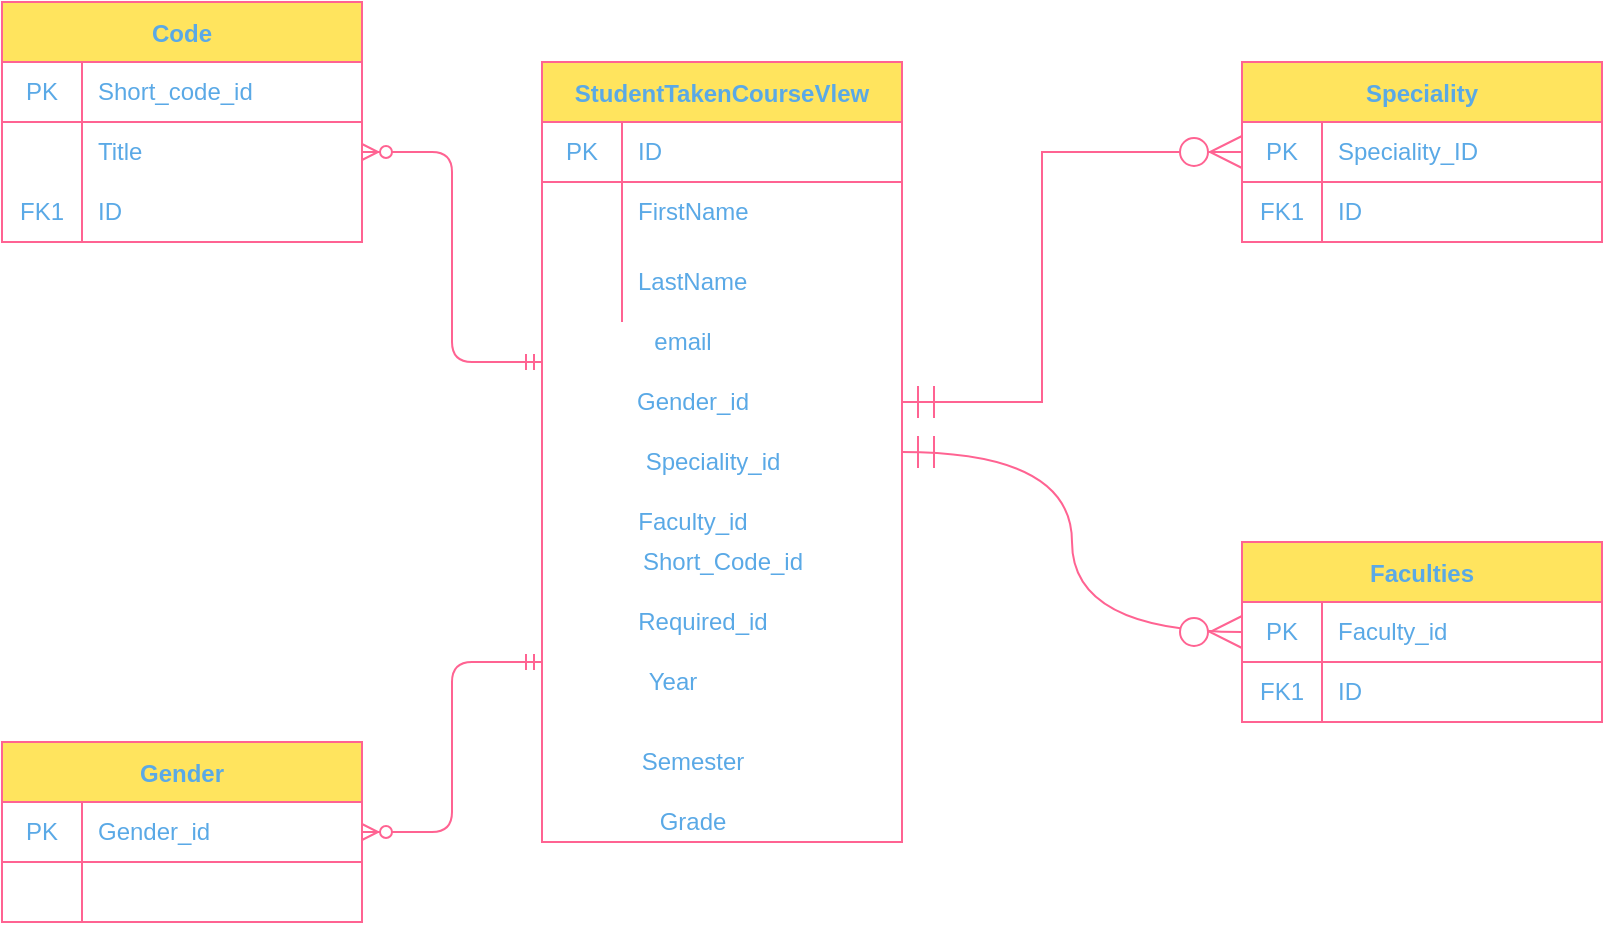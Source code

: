 <mxfile version="15.3.4" type="github">
  <diagram id="C5RBs43oDa-KdzZeNtuy" name="Page-1">
    <mxGraphModel dx="782" dy="428" grid="1" gridSize="10" guides="1" tooltips="1" connect="1" arrows="1" fold="1" page="1" pageScale="1" pageWidth="827" pageHeight="1169" math="0" shadow="0">
      <root>
        <mxCell id="WIyWlLk6GJQsqaUBKTNV-0" />
        <mxCell id="WIyWlLk6GJQsqaUBKTNV-1" parent="WIyWlLk6GJQsqaUBKTNV-0" />
        <mxCell id="9llei6PshUsQ3MBhGUWW-0" value="Code" style="shape=table;startSize=30;container=1;collapsible=0;childLayout=tableLayout;fixedRows=1;rowLines=0;fontStyle=1;align=center;pointerEvents=1;hachureGap=4;fillColor=#FFE45E;strokeColor=#FF6392;fontColor=#5AA9E6;" vertex="1" parent="WIyWlLk6GJQsqaUBKTNV-1">
          <mxGeometry x="40" y="160" width="180" height="120" as="geometry" />
        </mxCell>
        <mxCell id="9llei6PshUsQ3MBhGUWW-1" value="" style="shape=partialRectangle;html=1;whiteSpace=wrap;collapsible=0;dropTarget=0;pointerEvents=1;fillColor=none;top=0;left=0;bottom=1;right=0;points=[[0,0.5],[1,0.5]];portConstraint=eastwest;strokeColor=#FF6392;fontColor=#5AA9E6;" vertex="1" parent="9llei6PshUsQ3MBhGUWW-0">
          <mxGeometry y="30" width="180" height="30" as="geometry" />
        </mxCell>
        <mxCell id="9llei6PshUsQ3MBhGUWW-2" value="PK" style="shape=partialRectangle;html=1;whiteSpace=wrap;connectable=0;fillColor=none;top=0;left=0;bottom=0;right=0;overflow=hidden;pointerEvents=1;strokeColor=#FF6392;fontColor=#5AA9E6;" vertex="1" parent="9llei6PshUsQ3MBhGUWW-1">
          <mxGeometry width="40" height="30" as="geometry">
            <mxRectangle width="40" height="30" as="alternateBounds" />
          </mxGeometry>
        </mxCell>
        <mxCell id="9llei6PshUsQ3MBhGUWW-3" value="Short_code_id" style="shape=partialRectangle;html=1;whiteSpace=wrap;connectable=0;fillColor=none;top=0;left=0;bottom=0;right=0;align=left;spacingLeft=6;overflow=hidden;pointerEvents=1;strokeColor=#FF6392;fontColor=#5AA9E6;" vertex="1" parent="9llei6PshUsQ3MBhGUWW-1">
          <mxGeometry x="40" width="140" height="30" as="geometry">
            <mxRectangle width="140" height="30" as="alternateBounds" />
          </mxGeometry>
        </mxCell>
        <mxCell id="9llei6PshUsQ3MBhGUWW-7" value="" style="shape=partialRectangle;html=1;whiteSpace=wrap;collapsible=0;dropTarget=0;pointerEvents=1;fillColor=none;top=0;left=0;bottom=0;right=0;points=[[0,0.5],[1,0.5]];portConstraint=eastwest;strokeColor=#FF6392;fontColor=#5AA9E6;" vertex="1" parent="9llei6PshUsQ3MBhGUWW-0">
          <mxGeometry y="60" width="180" height="30" as="geometry" />
        </mxCell>
        <mxCell id="9llei6PshUsQ3MBhGUWW-8" value="" style="shape=partialRectangle;html=1;whiteSpace=wrap;connectable=0;fillColor=none;top=0;left=0;bottom=0;right=0;overflow=hidden;pointerEvents=1;strokeColor=#FF6392;fontColor=#5AA9E6;" vertex="1" parent="9llei6PshUsQ3MBhGUWW-7">
          <mxGeometry width="40" height="30" as="geometry">
            <mxRectangle width="40" height="30" as="alternateBounds" />
          </mxGeometry>
        </mxCell>
        <mxCell id="9llei6PshUsQ3MBhGUWW-9" value="Title" style="shape=partialRectangle;html=1;whiteSpace=wrap;connectable=0;fillColor=none;top=0;left=0;bottom=0;right=0;align=left;spacingLeft=6;overflow=hidden;pointerEvents=1;strokeColor=#FF6392;fontColor=#5AA9E6;" vertex="1" parent="9llei6PshUsQ3MBhGUWW-7">
          <mxGeometry x="40" width="140" height="30" as="geometry">
            <mxRectangle width="140" height="30" as="alternateBounds" />
          </mxGeometry>
        </mxCell>
        <mxCell id="9llei6PshUsQ3MBhGUWW-4" value="" style="shape=partialRectangle;html=1;whiteSpace=wrap;collapsible=0;dropTarget=0;pointerEvents=1;fillColor=none;top=0;left=0;bottom=0;right=0;points=[[0,0.5],[1,0.5]];portConstraint=eastwest;strokeColor=#FF6392;fontColor=#5AA9E6;" vertex="1" parent="9llei6PshUsQ3MBhGUWW-0">
          <mxGeometry y="90" width="180" height="30" as="geometry" />
        </mxCell>
        <mxCell id="9llei6PshUsQ3MBhGUWW-5" value="FK1" style="shape=partialRectangle;html=1;whiteSpace=wrap;connectable=0;fillColor=none;top=0;left=0;bottom=0;right=0;overflow=hidden;pointerEvents=1;strokeColor=#FF6392;fontColor=#5AA9E6;" vertex="1" parent="9llei6PshUsQ3MBhGUWW-4">
          <mxGeometry width="40" height="30" as="geometry">
            <mxRectangle width="40" height="30" as="alternateBounds" />
          </mxGeometry>
        </mxCell>
        <mxCell id="9llei6PshUsQ3MBhGUWW-6" value="ID" style="shape=partialRectangle;html=1;whiteSpace=wrap;connectable=0;fillColor=none;top=0;left=0;bottom=0;right=0;align=left;spacingLeft=6;overflow=hidden;pointerEvents=1;strokeColor=#FF6392;fontColor=#5AA9E6;" vertex="1" parent="9llei6PshUsQ3MBhGUWW-4">
          <mxGeometry x="40" width="140" height="30" as="geometry">
            <mxRectangle width="140" height="30" as="alternateBounds" />
          </mxGeometry>
        </mxCell>
        <mxCell id="9llei6PshUsQ3MBhGUWW-10" value="StudentTakenCourseVlew" style="shape=table;startSize=30;container=1;collapsible=0;childLayout=tableLayout;fixedRows=1;rowLines=0;fontStyle=1;align=center;pointerEvents=1;hachureGap=4;fillColor=#FFE45E;strokeColor=#FF6392;fontColor=#5AA9E6;" vertex="1" parent="WIyWlLk6GJQsqaUBKTNV-1">
          <mxGeometry x="310" y="190" width="180" height="390" as="geometry" />
        </mxCell>
        <mxCell id="9llei6PshUsQ3MBhGUWW-11" value="" style="shape=partialRectangle;html=1;whiteSpace=wrap;collapsible=0;dropTarget=0;pointerEvents=1;fillColor=none;top=0;left=0;bottom=1;right=0;points=[[0,0.5],[1,0.5]];portConstraint=eastwest;strokeColor=#FF6392;fontColor=#5AA9E6;" vertex="1" parent="9llei6PshUsQ3MBhGUWW-10">
          <mxGeometry y="30" width="180" height="30" as="geometry" />
        </mxCell>
        <mxCell id="9llei6PshUsQ3MBhGUWW-12" value="PK" style="shape=partialRectangle;html=1;whiteSpace=wrap;connectable=0;fillColor=none;top=0;left=0;bottom=0;right=0;overflow=hidden;pointerEvents=1;strokeColor=#FF6392;fontColor=#5AA9E6;" vertex="1" parent="9llei6PshUsQ3MBhGUWW-11">
          <mxGeometry width="40" height="30" as="geometry">
            <mxRectangle width="40" height="30" as="alternateBounds" />
          </mxGeometry>
        </mxCell>
        <mxCell id="9llei6PshUsQ3MBhGUWW-13" value="ID" style="shape=partialRectangle;html=1;whiteSpace=wrap;connectable=0;fillColor=none;top=0;left=0;bottom=0;right=0;align=left;spacingLeft=6;overflow=hidden;pointerEvents=1;strokeColor=#FF6392;fontColor=#5AA9E6;" vertex="1" parent="9llei6PshUsQ3MBhGUWW-11">
          <mxGeometry x="40" width="140" height="30" as="geometry">
            <mxRectangle width="140" height="30" as="alternateBounds" />
          </mxGeometry>
        </mxCell>
        <mxCell id="9llei6PshUsQ3MBhGUWW-14" value="" style="shape=partialRectangle;html=1;whiteSpace=wrap;collapsible=0;dropTarget=0;pointerEvents=1;fillColor=none;top=0;left=0;bottom=0;right=0;points=[[0,0.5],[1,0.5]];portConstraint=eastwest;strokeColor=#FF6392;fontColor=#5AA9E6;" vertex="1" parent="9llei6PshUsQ3MBhGUWW-10">
          <mxGeometry y="60" width="180" height="30" as="geometry" />
        </mxCell>
        <mxCell id="9llei6PshUsQ3MBhGUWW-15" value="" style="shape=partialRectangle;html=1;whiteSpace=wrap;connectable=0;fillColor=none;top=0;left=0;bottom=0;right=0;overflow=hidden;pointerEvents=1;strokeColor=#FF6392;fontColor=#5AA9E6;" vertex="1" parent="9llei6PshUsQ3MBhGUWW-14">
          <mxGeometry width="40" height="30" as="geometry">
            <mxRectangle width="40" height="30" as="alternateBounds" />
          </mxGeometry>
        </mxCell>
        <mxCell id="9llei6PshUsQ3MBhGUWW-16" value="FirstName" style="shape=partialRectangle;html=1;whiteSpace=wrap;connectable=0;fillColor=none;top=0;left=0;bottom=0;right=0;align=left;spacingLeft=6;overflow=hidden;pointerEvents=1;strokeColor=#FF6392;fontColor=#5AA9E6;" vertex="1" parent="9llei6PshUsQ3MBhGUWW-14">
          <mxGeometry x="40" width="140" height="30" as="geometry">
            <mxRectangle width="140" height="30" as="alternateBounds" />
          </mxGeometry>
        </mxCell>
        <mxCell id="9llei6PshUsQ3MBhGUWW-17" value="" style="shape=partialRectangle;html=1;whiteSpace=wrap;collapsible=0;dropTarget=0;pointerEvents=1;fillColor=none;top=0;left=0;bottom=0;right=0;points=[[0,0.5],[1,0.5]];portConstraint=eastwest;strokeColor=#FF6392;fontColor=#5AA9E6;" vertex="1" parent="9llei6PshUsQ3MBhGUWW-10">
          <mxGeometry y="90" width="180" height="40" as="geometry" />
        </mxCell>
        <mxCell id="9llei6PshUsQ3MBhGUWW-18" value="" style="shape=partialRectangle;html=1;whiteSpace=wrap;connectable=0;fillColor=none;top=0;left=0;bottom=0;right=0;overflow=hidden;pointerEvents=1;strokeColor=#FF6392;fontColor=#5AA9E6;" vertex="1" parent="9llei6PshUsQ3MBhGUWW-17">
          <mxGeometry width="40" height="40" as="geometry">
            <mxRectangle width="40" height="40" as="alternateBounds" />
          </mxGeometry>
        </mxCell>
        <mxCell id="9llei6PshUsQ3MBhGUWW-19" value="LastName" style="shape=partialRectangle;html=1;whiteSpace=wrap;connectable=0;fillColor=none;top=0;left=0;bottom=0;right=0;align=left;spacingLeft=6;overflow=hidden;pointerEvents=1;strokeColor=#FF6392;fontColor=#5AA9E6;" vertex="1" parent="9llei6PshUsQ3MBhGUWW-17">
          <mxGeometry x="40" width="140" height="40" as="geometry">
            <mxRectangle width="140" height="40" as="alternateBounds" />
          </mxGeometry>
        </mxCell>
        <mxCell id="9llei6PshUsQ3MBhGUWW-20" value="email" style="text;html=1;align=center;verticalAlign=middle;resizable=0;points=[];autosize=1;strokeColor=none;fillColor=none;fontColor=#5AA9E6;" vertex="1" parent="WIyWlLk6GJQsqaUBKTNV-1">
          <mxGeometry x="360" y="320" width="40" height="20" as="geometry" />
        </mxCell>
        <mxCell id="9llei6PshUsQ3MBhGUWW-21" value="Gender_id" style="text;html=1;align=center;verticalAlign=middle;resizable=0;points=[];autosize=1;strokeColor=none;fillColor=none;fontColor=#5AA9E6;" vertex="1" parent="WIyWlLk6GJQsqaUBKTNV-1">
          <mxGeometry x="350" y="350" width="70" height="20" as="geometry" />
        </mxCell>
        <mxCell id="9llei6PshUsQ3MBhGUWW-22" value="Speciality_id" style="text;html=1;align=center;verticalAlign=middle;resizable=0;points=[];autosize=1;strokeColor=none;fillColor=none;fontColor=#5AA9E6;" vertex="1" parent="WIyWlLk6GJQsqaUBKTNV-1">
          <mxGeometry x="355" y="380" width="80" height="20" as="geometry" />
        </mxCell>
        <mxCell id="9llei6PshUsQ3MBhGUWW-23" value="Faculty_id" style="text;html=1;align=center;verticalAlign=middle;resizable=0;points=[];autosize=1;strokeColor=none;fillColor=none;fontColor=#5AA9E6;" vertex="1" parent="WIyWlLk6GJQsqaUBKTNV-1">
          <mxGeometry x="350" y="410" width="70" height="20" as="geometry" />
        </mxCell>
        <mxCell id="9llei6PshUsQ3MBhGUWW-24" value="Short_Code_id" style="text;html=1;align=center;verticalAlign=middle;resizable=0;points=[];autosize=1;strokeColor=none;fillColor=none;fontColor=#5AA9E6;" vertex="1" parent="WIyWlLk6GJQsqaUBKTNV-1">
          <mxGeometry x="350" y="430" width="100" height="20" as="geometry" />
        </mxCell>
        <mxCell id="9llei6PshUsQ3MBhGUWW-25" value="Required_id" style="text;html=1;align=center;verticalAlign=middle;resizable=0;points=[];autosize=1;strokeColor=none;fillColor=none;fontColor=#5AA9E6;" vertex="1" parent="WIyWlLk6GJQsqaUBKTNV-1">
          <mxGeometry x="350" y="460" width="80" height="20" as="geometry" />
        </mxCell>
        <mxCell id="9llei6PshUsQ3MBhGUWW-27" value="Year" style="text;html=1;align=center;verticalAlign=middle;resizable=0;points=[];autosize=1;strokeColor=none;fillColor=none;fontColor=#5AA9E6;" vertex="1" parent="WIyWlLk6GJQsqaUBKTNV-1">
          <mxGeometry x="355" y="490" width="40" height="20" as="geometry" />
        </mxCell>
        <mxCell id="9llei6PshUsQ3MBhGUWW-28" value="Semester" style="text;html=1;align=center;verticalAlign=middle;resizable=0;points=[];autosize=1;strokeColor=none;fillColor=none;fontColor=#5AA9E6;" vertex="1" parent="WIyWlLk6GJQsqaUBKTNV-1">
          <mxGeometry x="350" y="530" width="70" height="20" as="geometry" />
        </mxCell>
        <mxCell id="9llei6PshUsQ3MBhGUWW-29" value="Grade" style="text;html=1;align=center;verticalAlign=middle;resizable=0;points=[];autosize=1;strokeColor=none;fillColor=none;fontColor=#5AA9E6;" vertex="1" parent="WIyWlLk6GJQsqaUBKTNV-1">
          <mxGeometry x="360" y="560" width="50" height="20" as="geometry" />
        </mxCell>
        <mxCell id="9llei6PshUsQ3MBhGUWW-30" value="Faculties" style="shape=table;startSize=30;container=1;collapsible=0;childLayout=tableLayout;fixedRows=1;rowLines=0;fontStyle=1;align=center;pointerEvents=1;hachureGap=4;fillColor=#FFE45E;strokeColor=#FF6392;fontColor=#5AA9E6;" vertex="1" parent="WIyWlLk6GJQsqaUBKTNV-1">
          <mxGeometry x="660" y="430" width="180" height="90" as="geometry" />
        </mxCell>
        <mxCell id="9llei6PshUsQ3MBhGUWW-31" value="" style="shape=partialRectangle;html=1;whiteSpace=wrap;collapsible=0;dropTarget=0;pointerEvents=1;fillColor=none;top=0;left=0;bottom=1;right=0;points=[[0,0.5],[1,0.5]];portConstraint=eastwest;strokeColor=#FF6392;fontColor=#5AA9E6;" vertex="1" parent="9llei6PshUsQ3MBhGUWW-30">
          <mxGeometry y="30" width="180" height="30" as="geometry" />
        </mxCell>
        <mxCell id="9llei6PshUsQ3MBhGUWW-32" value="PK" style="shape=partialRectangle;html=1;whiteSpace=wrap;connectable=0;fillColor=none;top=0;left=0;bottom=0;right=0;overflow=hidden;pointerEvents=1;strokeColor=#FF6392;fontColor=#5AA9E6;" vertex="1" parent="9llei6PshUsQ3MBhGUWW-31">
          <mxGeometry width="40" height="30" as="geometry">
            <mxRectangle width="40" height="30" as="alternateBounds" />
          </mxGeometry>
        </mxCell>
        <mxCell id="9llei6PshUsQ3MBhGUWW-33" value="Faculty_id" style="shape=partialRectangle;html=1;whiteSpace=wrap;connectable=0;fillColor=none;top=0;left=0;bottom=0;right=0;align=left;spacingLeft=6;overflow=hidden;pointerEvents=1;strokeColor=#FF6392;fontColor=#5AA9E6;" vertex="1" parent="9llei6PshUsQ3MBhGUWW-31">
          <mxGeometry x="40" width="140" height="30" as="geometry">
            <mxRectangle width="140" height="30" as="alternateBounds" />
          </mxGeometry>
        </mxCell>
        <mxCell id="9llei6PshUsQ3MBhGUWW-34" value="" style="shape=partialRectangle;html=1;whiteSpace=wrap;collapsible=0;dropTarget=0;pointerEvents=1;fillColor=none;top=0;left=0;bottom=0;right=0;points=[[0,0.5],[1,0.5]];portConstraint=eastwest;strokeColor=#FF6392;fontColor=#5AA9E6;" vertex="1" parent="9llei6PshUsQ3MBhGUWW-30">
          <mxGeometry y="60" width="180" height="30" as="geometry" />
        </mxCell>
        <mxCell id="9llei6PshUsQ3MBhGUWW-35" value="FK1" style="shape=partialRectangle;html=1;whiteSpace=wrap;connectable=0;fillColor=none;top=0;left=0;bottom=0;right=0;overflow=hidden;pointerEvents=1;strokeColor=#FF6392;fontColor=#5AA9E6;" vertex="1" parent="9llei6PshUsQ3MBhGUWW-34">
          <mxGeometry width="40" height="30" as="geometry">
            <mxRectangle width="40" height="30" as="alternateBounds" />
          </mxGeometry>
        </mxCell>
        <mxCell id="9llei6PshUsQ3MBhGUWW-36" value="ID" style="shape=partialRectangle;html=1;whiteSpace=wrap;connectable=0;fillColor=none;top=0;left=0;bottom=0;right=0;align=left;spacingLeft=6;overflow=hidden;pointerEvents=1;strokeColor=#FF6392;fontColor=#5AA9E6;" vertex="1" parent="9llei6PshUsQ3MBhGUWW-34">
          <mxGeometry x="40" width="140" height="30" as="geometry">
            <mxRectangle width="140" height="30" as="alternateBounds" />
          </mxGeometry>
        </mxCell>
        <mxCell id="9llei6PshUsQ3MBhGUWW-40" value="Speciality" style="shape=table;startSize=30;container=1;collapsible=0;childLayout=tableLayout;fixedRows=1;rowLines=0;fontStyle=1;align=center;pointerEvents=1;hachureGap=4;fillColor=#FFE45E;strokeColor=#FF6392;fontColor=#5AA9E6;" vertex="1" parent="WIyWlLk6GJQsqaUBKTNV-1">
          <mxGeometry x="660" y="190" width="180" height="90" as="geometry" />
        </mxCell>
        <mxCell id="9llei6PshUsQ3MBhGUWW-41" value="" style="shape=partialRectangle;html=1;whiteSpace=wrap;collapsible=0;dropTarget=0;pointerEvents=1;fillColor=none;top=0;left=0;bottom=1;right=0;points=[[0,0.5],[1,0.5]];portConstraint=eastwest;strokeColor=#FF6392;fontColor=#5AA9E6;" vertex="1" parent="9llei6PshUsQ3MBhGUWW-40">
          <mxGeometry y="30" width="180" height="30" as="geometry" />
        </mxCell>
        <mxCell id="9llei6PshUsQ3MBhGUWW-42" value="PK" style="shape=partialRectangle;html=1;whiteSpace=wrap;connectable=0;fillColor=none;top=0;left=0;bottom=0;right=0;overflow=hidden;pointerEvents=1;strokeColor=#FF6392;fontColor=#5AA9E6;" vertex="1" parent="9llei6PshUsQ3MBhGUWW-41">
          <mxGeometry width="40" height="30" as="geometry">
            <mxRectangle width="40" height="30" as="alternateBounds" />
          </mxGeometry>
        </mxCell>
        <mxCell id="9llei6PshUsQ3MBhGUWW-43" value="Speciality_ID" style="shape=partialRectangle;html=1;whiteSpace=wrap;connectable=0;fillColor=none;top=0;left=0;bottom=0;right=0;align=left;spacingLeft=6;overflow=hidden;pointerEvents=1;strokeColor=#FF6392;fontColor=#5AA9E6;" vertex="1" parent="9llei6PshUsQ3MBhGUWW-41">
          <mxGeometry x="40" width="140" height="30" as="geometry">
            <mxRectangle width="140" height="30" as="alternateBounds" />
          </mxGeometry>
        </mxCell>
        <mxCell id="9llei6PshUsQ3MBhGUWW-44" value="" style="shape=partialRectangle;html=1;whiteSpace=wrap;collapsible=0;dropTarget=0;pointerEvents=1;fillColor=none;top=0;left=0;bottom=0;right=0;points=[[0,0.5],[1,0.5]];portConstraint=eastwest;strokeColor=#FF6392;fontColor=#5AA9E6;" vertex="1" parent="9llei6PshUsQ3MBhGUWW-40">
          <mxGeometry y="60" width="180" height="30" as="geometry" />
        </mxCell>
        <mxCell id="9llei6PshUsQ3MBhGUWW-45" value="FK1" style="shape=partialRectangle;html=1;whiteSpace=wrap;connectable=0;fillColor=none;top=0;left=0;bottom=0;right=0;overflow=hidden;pointerEvents=1;strokeColor=#FF6392;fontColor=#5AA9E6;" vertex="1" parent="9llei6PshUsQ3MBhGUWW-44">
          <mxGeometry width="40" height="30" as="geometry">
            <mxRectangle width="40" height="30" as="alternateBounds" />
          </mxGeometry>
        </mxCell>
        <mxCell id="9llei6PshUsQ3MBhGUWW-46" value="ID" style="shape=partialRectangle;html=1;whiteSpace=wrap;connectable=0;fillColor=none;top=0;left=0;bottom=0;right=0;align=left;spacingLeft=6;overflow=hidden;pointerEvents=1;strokeColor=#FF6392;fontColor=#5AA9E6;" vertex="1" parent="9llei6PshUsQ3MBhGUWW-44">
          <mxGeometry x="40" width="140" height="30" as="geometry">
            <mxRectangle width="140" height="30" as="alternateBounds" />
          </mxGeometry>
        </mxCell>
        <mxCell id="9llei6PshUsQ3MBhGUWW-51" value="Gender" style="shape=table;startSize=30;container=1;collapsible=0;childLayout=tableLayout;fixedRows=1;rowLines=0;fontStyle=1;align=center;pointerEvents=1;hachureGap=4;fillColor=#FFE45E;strokeColor=#FF6392;fontColor=#5AA9E6;" vertex="1" parent="WIyWlLk6GJQsqaUBKTNV-1">
          <mxGeometry x="40" y="530" width="180" height="90" as="geometry" />
        </mxCell>
        <mxCell id="9llei6PshUsQ3MBhGUWW-52" value="" style="shape=partialRectangle;html=1;whiteSpace=wrap;collapsible=0;dropTarget=0;pointerEvents=1;fillColor=none;top=0;left=0;bottom=1;right=0;points=[[0,0.5],[1,0.5]];portConstraint=eastwest;strokeColor=#FF6392;fontColor=#5AA9E6;" vertex="1" parent="9llei6PshUsQ3MBhGUWW-51">
          <mxGeometry y="30" width="180" height="30" as="geometry" />
        </mxCell>
        <mxCell id="9llei6PshUsQ3MBhGUWW-53" value="PK" style="shape=partialRectangle;html=1;whiteSpace=wrap;connectable=0;fillColor=none;top=0;left=0;bottom=0;right=0;overflow=hidden;pointerEvents=1;strokeColor=#FF6392;fontColor=#5AA9E6;" vertex="1" parent="9llei6PshUsQ3MBhGUWW-52">
          <mxGeometry width="40" height="30" as="geometry">
            <mxRectangle width="40" height="30" as="alternateBounds" />
          </mxGeometry>
        </mxCell>
        <mxCell id="9llei6PshUsQ3MBhGUWW-54" value="Gender_id" style="shape=partialRectangle;html=1;whiteSpace=wrap;connectable=0;fillColor=none;top=0;left=0;bottom=0;right=0;align=left;spacingLeft=6;overflow=hidden;pointerEvents=1;strokeColor=#FF6392;fontColor=#5AA9E6;" vertex="1" parent="9llei6PshUsQ3MBhGUWW-52">
          <mxGeometry x="40" width="140" height="30" as="geometry">
            <mxRectangle width="140" height="30" as="alternateBounds" />
          </mxGeometry>
        </mxCell>
        <mxCell id="9llei6PshUsQ3MBhGUWW-55" value="" style="shape=partialRectangle;html=1;whiteSpace=wrap;collapsible=0;dropTarget=0;pointerEvents=1;fillColor=none;top=0;left=0;bottom=0;right=0;points=[[0,0.5],[1,0.5]];portConstraint=eastwest;strokeColor=#FF6392;fontColor=#5AA9E6;" vertex="1" parent="9llei6PshUsQ3MBhGUWW-51">
          <mxGeometry y="60" width="180" height="30" as="geometry" />
        </mxCell>
        <mxCell id="9llei6PshUsQ3MBhGUWW-56" value="" style="shape=partialRectangle;html=1;whiteSpace=wrap;connectable=0;fillColor=none;top=0;left=0;bottom=0;right=0;overflow=hidden;pointerEvents=1;strokeColor=#FF6392;fontColor=#5AA9E6;" vertex="1" parent="9llei6PshUsQ3MBhGUWW-55">
          <mxGeometry width="40" height="30" as="geometry">
            <mxRectangle width="40" height="30" as="alternateBounds" />
          </mxGeometry>
        </mxCell>
        <mxCell id="9llei6PshUsQ3MBhGUWW-57" value="" style="shape=partialRectangle;html=1;whiteSpace=wrap;connectable=0;fillColor=none;top=0;left=0;bottom=0;right=0;align=left;spacingLeft=6;overflow=hidden;pointerEvents=1;strokeColor=#FF6392;fontColor=#5AA9E6;" vertex="1" parent="9llei6PshUsQ3MBhGUWW-55">
          <mxGeometry x="40" width="140" height="30" as="geometry">
            <mxRectangle width="140" height="30" as="alternateBounds" />
          </mxGeometry>
        </mxCell>
        <mxCell id="9llei6PshUsQ3MBhGUWW-61" style="edgeStyle=orthogonalEdgeStyle;rounded=0;orthogonalLoop=1;jettySize=auto;html=1;exitX=0;exitY=0.5;exitDx=0;exitDy=0;endArrow=ERmandOne;startSize=14;endSize=14;sourcePerimeterSpacing=8;targetPerimeterSpacing=8;startArrow=ERzeroToMany;startFill=1;endFill=0;strokeColor=#FF6392;fontColor=#5AA9E6;elbow=vertical;" edge="1" parent="WIyWlLk6GJQsqaUBKTNV-1" source="9llei6PshUsQ3MBhGUWW-41">
          <mxGeometry relative="1" as="geometry">
            <mxPoint x="490" y="360" as="targetPoint" />
            <Array as="points">
              <mxPoint x="560" y="235" />
              <mxPoint x="560" y="360" />
            </Array>
          </mxGeometry>
        </mxCell>
        <mxCell id="9llei6PshUsQ3MBhGUWW-62" style="edgeStyle=orthogonalEdgeStyle;curved=1;rounded=1;sketch=0;orthogonalLoop=1;jettySize=auto;html=1;exitX=0;exitY=0.5;exitDx=0;exitDy=0;entryX=1;entryY=0.5;entryDx=0;entryDy=0;fontColor=#5AA9E6;endArrow=ERmandOne;startSize=14;endSize=14;sourcePerimeterSpacing=8;targetPerimeterSpacing=8;strokeColor=#FF6392;fillColor=#FFE45E;endFill=0;startArrow=ERzeroToMany;startFill=1;" edge="1" parent="WIyWlLk6GJQsqaUBKTNV-1" source="9llei6PshUsQ3MBhGUWW-31" target="9llei6PshUsQ3MBhGUWW-10">
          <mxGeometry relative="1" as="geometry" />
        </mxCell>
        <mxCell id="9llei6PshUsQ3MBhGUWW-65" style="edgeStyle=elbowEdgeStyle;rounded=1;sketch=0;orthogonalLoop=1;jettySize=auto;html=1;exitX=1;exitY=0.5;exitDx=0;exitDy=0;fontColor=#5AA9E6;startArrow=ERzeroToMany;startFill=1;endArrow=ERmandOne;endFill=0;sourcePerimeterSpacing=8;targetPerimeterSpacing=8;strokeColor=#FF6392;fillColor=#FFE45E;" edge="1" parent="WIyWlLk6GJQsqaUBKTNV-1" source="9llei6PshUsQ3MBhGUWW-7">
          <mxGeometry relative="1" as="geometry">
            <mxPoint x="310" y="340" as="targetPoint" />
          </mxGeometry>
        </mxCell>
        <mxCell id="9llei6PshUsQ3MBhGUWW-66" style="edgeStyle=elbowEdgeStyle;rounded=1;sketch=0;orthogonalLoop=1;jettySize=auto;html=1;exitX=1;exitY=0.5;exitDx=0;exitDy=0;fontColor=#5AA9E6;startArrow=ERzeroToMany;startFill=1;endArrow=ERmandOne;endFill=0;sourcePerimeterSpacing=8;targetPerimeterSpacing=8;strokeColor=#FF6392;fillColor=#FFE45E;" edge="1" parent="WIyWlLk6GJQsqaUBKTNV-1" source="9llei6PshUsQ3MBhGUWW-52">
          <mxGeometry relative="1" as="geometry">
            <mxPoint x="310" y="490" as="targetPoint" />
          </mxGeometry>
        </mxCell>
      </root>
    </mxGraphModel>
  </diagram>
</mxfile>
